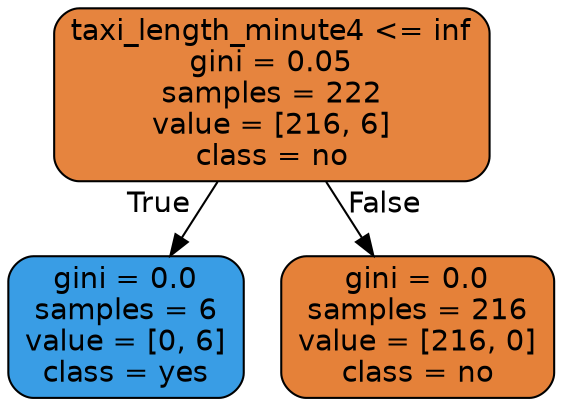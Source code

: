 digraph Tree {
node [shape=box, style="filled, rounded", color="black", fontname="helvetica"] ;
edge [fontname="helvetica"] ;
0 [label="taxi_length_minute4 <= inf\ngini = 0.05\nsamples = 222\nvalue = [216, 6]\nclass = no", fillcolor="#e6843e"] ;
1 [label="gini = 0.0\nsamples = 6\nvalue = [0, 6]\nclass = yes", fillcolor="#399de5"] ;
0 -> 1 [labeldistance=2.5, labelangle=45, headlabel="True"] ;
2 [label="gini = 0.0\nsamples = 216\nvalue = [216, 0]\nclass = no", fillcolor="#e58139"] ;
0 -> 2 [labeldistance=2.5, labelangle=-45, headlabel="False"] ;
}